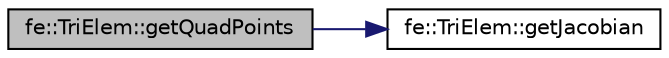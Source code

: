 digraph "fe::TriElem::getQuadPoints"
{
  edge [fontname="Helvetica",fontsize="10",labelfontname="Helvetica",labelfontsize="10"];
  node [fontname="Helvetica",fontsize="10",shape=record];
  rankdir="LR";
  Node27 [label="fe::TriElem::getQuadPoints",height=0.2,width=0.4,color="black", fillcolor="grey75", style="filled", fontcolor="black"];
  Node27 -> Node28 [color="midnightblue",fontsize="10",style="solid",fontname="Helvetica"];
  Node28 [label="fe::TriElem::getJacobian",height=0.2,width=0.4,color="black", fillcolor="white", style="filled",URL="$classfe_1_1TriElem.html#a30134e715589991d9ee860311e2102a3",tooltip="Computes the Jacobian of map . "];
}
